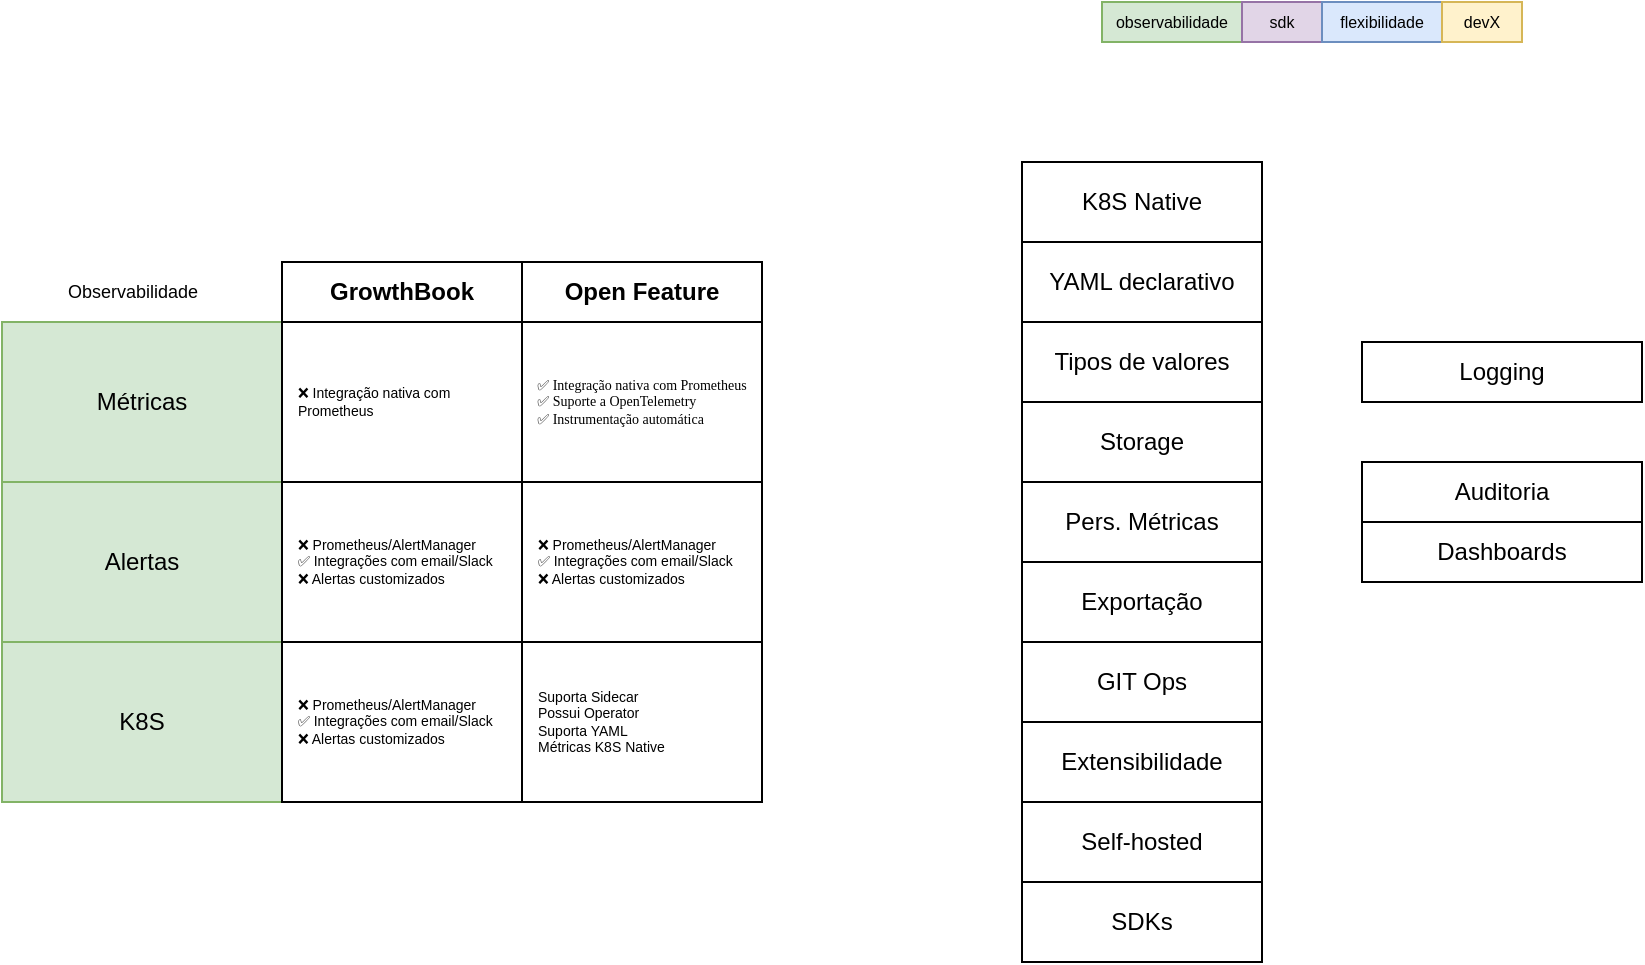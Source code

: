 <mxfile version="24.5.1" type="device">
  <diagram name="Page-1" id="6EIJY7UBjcaoEO0iq-nJ">
    <mxGraphModel dx="932" dy="402" grid="1" gridSize="10" guides="1" tooltips="1" connect="1" arrows="1" fold="1" page="1" pageScale="1" pageWidth="1600" pageHeight="1200" background="none" math="0" shadow="0">
      <root>
        <mxCell id="0" />
        <mxCell id="1" parent="0" />
        <mxCell id="fnIcCWaUuNkAFW9PksQ2-1" value="GrowthBook" style="whiteSpace=wrap;html=1;fontStyle=1;rounded=0;" vertex="1" parent="1">
          <mxGeometry x="150" y="220" width="120" height="30" as="geometry" />
        </mxCell>
        <mxCell id="fnIcCWaUuNkAFW9PksQ2-2" value="Open Feature" style="whiteSpace=wrap;html=1;fontStyle=1;rounded=0;" vertex="1" parent="1">
          <mxGeometry x="270" y="220" width="120" height="30" as="geometry" />
        </mxCell>
        <mxCell id="fnIcCWaUuNkAFW9PksQ2-4" value="K8S Native" style="whiteSpace=wrap;html=1;rounded=0;" vertex="1" parent="1">
          <mxGeometry x="520" y="170" width="120" height="40" as="geometry" />
        </mxCell>
        <mxCell id="fnIcCWaUuNkAFW9PksQ2-5" value="YAML declarativo" style="whiteSpace=wrap;html=1;rounded=0;" vertex="1" parent="1">
          <mxGeometry x="520" y="210" width="120" height="40" as="geometry" />
        </mxCell>
        <mxCell id="fnIcCWaUuNkAFW9PksQ2-6" value="Tipos de valores" style="whiteSpace=wrap;html=1;rounded=0;" vertex="1" parent="1">
          <mxGeometry x="520" y="250" width="120" height="40" as="geometry" />
        </mxCell>
        <mxCell id="fnIcCWaUuNkAFW9PksQ2-8" value="Storage" style="whiteSpace=wrap;html=1;rounded=0;" vertex="1" parent="1">
          <mxGeometry x="520" y="290" width="120" height="40" as="geometry" />
        </mxCell>
        <mxCell id="fnIcCWaUuNkAFW9PksQ2-9" value="GIT Ops" style="whiteSpace=wrap;html=1;rounded=0;" vertex="1" parent="1">
          <mxGeometry x="520" y="410" width="120" height="40" as="geometry" />
        </mxCell>
        <mxCell id="fnIcCWaUuNkAFW9PksQ2-10" value="Exportação" style="whiteSpace=wrap;html=1;rounded=0;" vertex="1" parent="1">
          <mxGeometry x="520" y="370" width="120" height="40" as="geometry" />
        </mxCell>
        <mxCell id="fnIcCWaUuNkAFW9PksQ2-11" value="Pers. Métricas" style="whiteSpace=wrap;html=1;rounded=0;" vertex="1" parent="1">
          <mxGeometry x="520" y="330" width="120" height="40" as="geometry" />
        </mxCell>
        <mxCell id="fnIcCWaUuNkAFW9PksQ2-12" value="SDKs" style="whiteSpace=wrap;html=1;rounded=0;" vertex="1" parent="1">
          <mxGeometry x="520" y="530" width="120" height="40" as="geometry" />
        </mxCell>
        <mxCell id="fnIcCWaUuNkAFW9PksQ2-13" value="Self-hosted" style="whiteSpace=wrap;html=1;rounded=0;" vertex="1" parent="1">
          <mxGeometry x="520" y="490" width="120" height="40" as="geometry" />
        </mxCell>
        <mxCell id="fnIcCWaUuNkAFW9PksQ2-14" value="Extensibilidade" style="whiteSpace=wrap;html=1;rounded=0;" vertex="1" parent="1">
          <mxGeometry x="520" y="450" width="120" height="40" as="geometry" />
        </mxCell>
        <mxCell id="fnIcCWaUuNkAFW9PksQ2-16" value="Observabilidade" style="text;html=1;align=center;verticalAlign=middle;resizable=0;points=[];autosize=1;strokeColor=none;fillColor=none;fontSize=9;fontStyle=0;rounded=0;" vertex="1" parent="1">
          <mxGeometry x="30" y="225" width="90" height="20" as="geometry" />
        </mxCell>
        <mxCell id="fnIcCWaUuNkAFW9PksQ2-17" value="Métricas" style="whiteSpace=wrap;html=1;fillColor=#d5e8d4;strokeColor=#82b366;rounded=0;" vertex="1" parent="1">
          <mxGeometry x="10" y="250" width="140" height="80" as="geometry" />
        </mxCell>
        <mxCell id="fnIcCWaUuNkAFW9PksQ2-18" value="Logging" style="whiteSpace=wrap;html=1;fillColor=none;rounded=0;" vertex="1" parent="1">
          <mxGeometry x="690" y="260" width="140" height="30" as="geometry" />
        </mxCell>
        <mxCell id="fnIcCWaUuNkAFW9PksQ2-20" value="Auditoria" style="whiteSpace=wrap;html=1;fillColor=none;rounded=0;" vertex="1" parent="1">
          <mxGeometry x="690" y="320" width="140" height="30" as="geometry" />
        </mxCell>
        <mxCell id="fnIcCWaUuNkAFW9PksQ2-21" value="Dashboards" style="whiteSpace=wrap;html=1;fillColor=none;rounded=0;" vertex="1" parent="1">
          <mxGeometry x="690" y="350" width="140" height="30" as="geometry" />
        </mxCell>
        <mxCell id="fnIcCWaUuNkAFW9PksQ2-23" value="observabilidade" style="whiteSpace=wrap;html=1;fillColor=#d5e8d4;strokeColor=#82b366;fontSize=8;rounded=0;" vertex="1" parent="1">
          <mxGeometry x="560" y="90" width="70" height="20" as="geometry" />
        </mxCell>
        <mxCell id="fnIcCWaUuNkAFW9PksQ2-24" value="sdk" style="whiteSpace=wrap;html=1;fillColor=#e1d5e7;strokeColor=#9673a6;fontSize=8;rounded=0;" vertex="1" parent="1">
          <mxGeometry x="630" y="90" width="40" height="20" as="geometry" />
        </mxCell>
        <mxCell id="fnIcCWaUuNkAFW9PksQ2-25" value="flexibilidade" style="whiteSpace=wrap;html=1;fillColor=#dae8fc;strokeColor=#6c8ebf;fontSize=8;rounded=0;" vertex="1" parent="1">
          <mxGeometry x="670" y="90" width="60" height="20" as="geometry" />
        </mxCell>
        <mxCell id="fnIcCWaUuNkAFW9PksQ2-28" value="devX" style="whiteSpace=wrap;html=1;fillColor=#fff2cc;strokeColor=#d6b656;fontSize=8;rounded=0;" vertex="1" parent="1">
          <mxGeometry x="730" y="90" width="40" height="20" as="geometry" />
        </mxCell>
        <mxCell id="fnIcCWaUuNkAFW9PksQ2-29" value="&lt;span style=&quot;&quot;&gt;❌&lt;/span&gt;&amp;nbsp;Integração nativa com Prometheus" style="whiteSpace=wrap;html=1;fontSize=7;align=left;spacing=8;rounded=0;" vertex="1" parent="1">
          <mxGeometry x="150" y="250" width="120" height="80" as="geometry" />
        </mxCell>
        <mxCell id="fnIcCWaUuNkAFW9PksQ2-31" value="Alertas" style="whiteSpace=wrap;html=1;fillColor=#d5e8d4;strokeColor=#82b366;rounded=0;" vertex="1" parent="1">
          <mxGeometry x="10" y="330" width="140" height="80" as="geometry" />
        </mxCell>
        <mxCell id="fnIcCWaUuNkAFW9PksQ2-32" value="&lt;div style=&quot;&quot;&gt;&lt;span style=&quot;background-color: initial;&quot;&gt;❌&amp;nbsp;&lt;/span&gt;&lt;span style=&quot;background-color: initial;&quot;&gt;Prometheus/AlertManager&lt;/span&gt;&lt;br&gt;&lt;/div&gt;&lt;div style=&quot;&quot;&gt;✅ Integrações com email/Slack&lt;span style=&quot;background-color: initial;&quot;&gt;&lt;br&gt;&lt;/span&gt;&lt;/div&gt;&lt;div style=&quot;&quot;&gt;&lt;span style=&quot;background-color: initial;&quot;&gt;❌ Alertas customizados&lt;/span&gt;&lt;br&gt;&lt;/div&gt;" style="whiteSpace=wrap;html=1;fontSize=7;spacing=8;align=left;rounded=0;" vertex="1" parent="1">
          <mxGeometry x="150" y="330" width="120" height="80" as="geometry" />
        </mxCell>
        <mxCell id="fnIcCWaUuNkAFW9PksQ2-33" value="&lt;div style=&quot;text-align: left;&quot;&gt;&lt;span style=&quot;background-color: initial;&quot;&gt;✅ Integração nativa com Prometheus&lt;/span&gt;&lt;/div&gt;&lt;div style=&quot;text-align: left;&quot;&gt;✅ Suporte a OpenTelemetry&lt;br&gt;&lt;/div&gt;&lt;div style=&quot;text-align: left;&quot;&gt;✅ Instrumentação automática&lt;br&gt;&lt;/div&gt;" style="whiteSpace=wrap;html=1;fontSize=7;spacing=8;horizontal=1;fontFamily=Verdana;rounded=0;" vertex="1" parent="1">
          <mxGeometry x="270" y="250" width="120" height="80" as="geometry" />
        </mxCell>
        <mxCell id="fnIcCWaUuNkAFW9PksQ2-36" value="K8S" style="whiteSpace=wrap;html=1;fillColor=#d5e8d4;strokeColor=#82b366;rounded=0;" vertex="1" parent="1">
          <mxGeometry x="10" y="410" width="140" height="80" as="geometry" />
        </mxCell>
        <mxCell id="fnIcCWaUuNkAFW9PksQ2-38" value="&lt;div style=&quot;&quot;&gt;&lt;span style=&quot;background-color: initial;&quot;&gt;❌&amp;nbsp;&lt;/span&gt;&lt;span style=&quot;background-color: initial;&quot;&gt;Prometheus/AlertManager&lt;/span&gt;&lt;br&gt;&lt;/div&gt;&lt;div style=&quot;&quot;&gt;✅ Integrações com email/Slack&lt;span style=&quot;background-color: initial;&quot;&gt;&lt;br&gt;&lt;/span&gt;&lt;/div&gt;&lt;div style=&quot;&quot;&gt;&lt;span style=&quot;background-color: initial;&quot;&gt;❌ Alertas customizados&lt;/span&gt;&lt;br&gt;&lt;/div&gt;" style="whiteSpace=wrap;html=1;fontSize=7;spacing=8;align=left;rounded=0;" vertex="1" parent="1">
          <mxGeometry x="150" y="410" width="120" height="80" as="geometry" />
        </mxCell>
        <mxCell id="fnIcCWaUuNkAFW9PksQ2-39" value="&lt;div style=&quot;&quot;&gt;Suporta Sidecar&lt;/div&gt;&lt;div style=&quot;&quot;&gt;Possui Operator&lt;/div&gt;&lt;div style=&quot;&quot;&gt;Suporta YAML&lt;/div&gt;&lt;div style=&quot;&quot;&gt;Métricas K8S Native&lt;/div&gt;" style="whiteSpace=wrap;html=1;fontSize=7;spacing=8;align=left;rounded=0;" vertex="1" parent="1">
          <mxGeometry x="270" y="410" width="120" height="80" as="geometry" />
        </mxCell>
        <mxCell id="fnIcCWaUuNkAFW9PksQ2-40" value="&lt;div style=&quot;&quot;&gt;&lt;span style=&quot;background-color: initial;&quot;&gt;❌&amp;nbsp;&lt;/span&gt;&lt;span style=&quot;background-color: initial;&quot;&gt;Prometheus/AlertManager&lt;/span&gt;&lt;br&gt;&lt;/div&gt;&lt;div style=&quot;&quot;&gt;✅ Integrações com email/Slack&lt;span style=&quot;background-color: initial;&quot;&gt;&lt;br&gt;&lt;/span&gt;&lt;/div&gt;&lt;div style=&quot;&quot;&gt;&lt;span style=&quot;background-color: initial;&quot;&gt;❌ Alertas customizados&lt;/span&gt;&lt;br&gt;&lt;/div&gt;" style="whiteSpace=wrap;html=1;fontSize=7;spacing=8;align=left;rounded=0;" vertex="1" parent="1">
          <mxGeometry x="270" y="330" width="120" height="80" as="geometry" />
        </mxCell>
      </root>
    </mxGraphModel>
  </diagram>
</mxfile>
